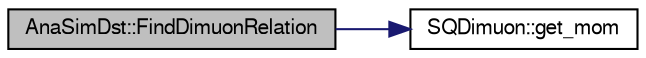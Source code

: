 digraph "AnaSimDst::FindDimuonRelation"
{
  bgcolor="transparent";
  edge [fontname="FreeSans",fontsize="10",labelfontname="FreeSans",labelfontsize="10"];
  node [fontname="FreeSans",fontsize="10",shape=record];
  rankdir="LR";
  Node1 [label="AnaSimDst::FindDimuonRelation",height=0.2,width=0.4,color="black", fillcolor="grey75", style="filled" fontcolor="black"];
  Node1 -> Node2 [color="midnightblue",fontsize="10",style="solid",fontname="FreeSans"];
  Node2 [label="SQDimuon::get_mom",height=0.2,width=0.4,color="black",URL="$d8/dd3/classSQDimuon.html#a76b3516ee9387204f164d1f7f424e071",tooltip="Return the dimuon momentum at vertex. "];
}
